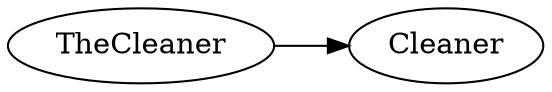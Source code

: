 
    digraph "graph8"
    {
        rankdir = "LR";
        size = "8,20";
        ratio = compress;
    "TheCleaner"->"Cleaner";

    }
    